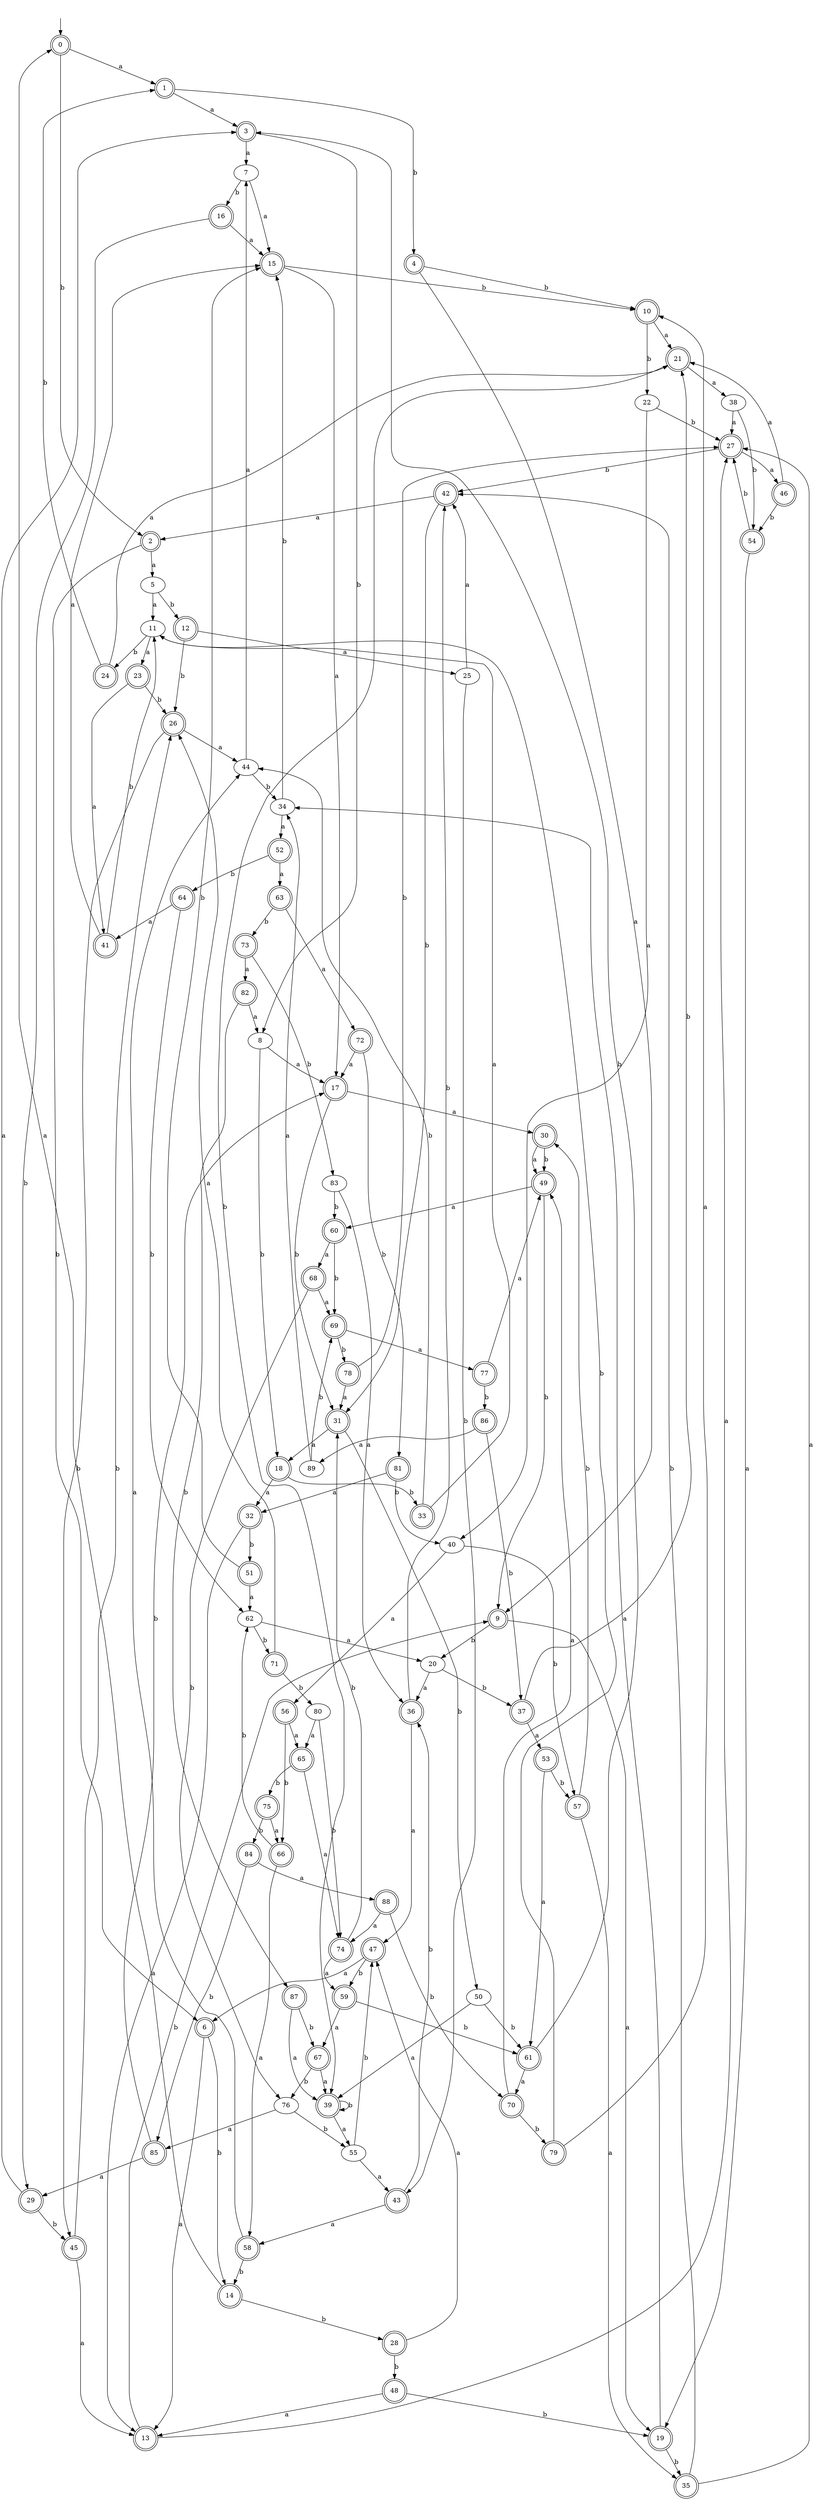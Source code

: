 digraph RandomDFA {
  __start0 [label="", shape=none];
  __start0 -> 0 [label=""];
  0 [shape=circle] [shape=doublecircle]
  0 -> 1 [label="a"]
  0 -> 2 [label="b"]
  1 [shape=doublecircle]
  1 -> 3 [label="a"]
  1 -> 4 [label="b"]
  2 [shape=doublecircle]
  2 -> 5 [label="a"]
  2 -> 6 [label="b"]
  3 [shape=doublecircle]
  3 -> 7 [label="a"]
  3 -> 8 [label="b"]
  4 [shape=doublecircle]
  4 -> 9 [label="a"]
  4 -> 10 [label="b"]
  5
  5 -> 11 [label="a"]
  5 -> 12 [label="b"]
  6 [shape=doublecircle]
  6 -> 13 [label="a"]
  6 -> 14 [label="b"]
  7
  7 -> 15 [label="a"]
  7 -> 16 [label="b"]
  8
  8 -> 17 [label="a"]
  8 -> 18 [label="b"]
  9 [shape=doublecircle]
  9 -> 19 [label="a"]
  9 -> 20 [label="b"]
  10 [shape=doublecircle]
  10 -> 21 [label="a"]
  10 -> 22 [label="b"]
  11
  11 -> 23 [label="a"]
  11 -> 24 [label="b"]
  12 [shape=doublecircle]
  12 -> 25 [label="a"]
  12 -> 26 [label="b"]
  13 [shape=doublecircle]
  13 -> 27 [label="a"]
  13 -> 9 [label="b"]
  14 [shape=doublecircle]
  14 -> 0 [label="a"]
  14 -> 28 [label="b"]
  15 [shape=doublecircle]
  15 -> 17 [label="a"]
  15 -> 10 [label="b"]
  16 [shape=doublecircle]
  16 -> 15 [label="a"]
  16 -> 29 [label="b"]
  17 [shape=doublecircle]
  17 -> 30 [label="a"]
  17 -> 31 [label="b"]
  18 [shape=doublecircle]
  18 -> 32 [label="a"]
  18 -> 33 [label="b"]
  19 [shape=doublecircle]
  19 -> 34 [label="a"]
  19 -> 35 [label="b"]
  20
  20 -> 36 [label="a"]
  20 -> 37 [label="b"]
  21 [shape=doublecircle]
  21 -> 38 [label="a"]
  21 -> 39 [label="b"]
  22
  22 -> 40 [label="a"]
  22 -> 27 [label="b"]
  23 [shape=doublecircle]
  23 -> 41 [label="a"]
  23 -> 26 [label="b"]
  24 [shape=doublecircle]
  24 -> 21 [label="a"]
  24 -> 1 [label="b"]
  25
  25 -> 42 [label="a"]
  25 -> 43 [label="b"]
  26 [shape=doublecircle]
  26 -> 44 [label="a"]
  26 -> 45 [label="b"]
  27 [shape=doublecircle]
  27 -> 46 [label="a"]
  27 -> 42 [label="b"]
  28 [shape=doublecircle]
  28 -> 47 [label="a"]
  28 -> 48 [label="b"]
  29 [shape=doublecircle]
  29 -> 3 [label="a"]
  29 -> 45 [label="b"]
  30 [shape=doublecircle]
  30 -> 49 [label="a"]
  30 -> 49 [label="b"]
  31 [shape=doublecircle]
  31 -> 18 [label="a"]
  31 -> 50 [label="b"]
  32 [shape=doublecircle]
  32 -> 13 [label="a"]
  32 -> 51 [label="b"]
  33 [shape=doublecircle]
  33 -> 11 [label="a"]
  33 -> 44 [label="b"]
  34
  34 -> 52 [label="a"]
  34 -> 15 [label="b"]
  35 [shape=doublecircle]
  35 -> 27 [label="a"]
  35 -> 42 [label="b"]
  36 [shape=doublecircle]
  36 -> 47 [label="a"]
  36 -> 42 [label="b"]
  37 [shape=doublecircle]
  37 -> 53 [label="a"]
  37 -> 21 [label="b"]
  38
  38 -> 27 [label="a"]
  38 -> 54 [label="b"]
  39 [shape=doublecircle]
  39 -> 55 [label="a"]
  39 -> 39 [label="b"]
  40
  40 -> 56 [label="a"]
  40 -> 57 [label="b"]
  41 [shape=doublecircle]
  41 -> 15 [label="a"]
  41 -> 11 [label="b"]
  42 [shape=doublecircle]
  42 -> 2 [label="a"]
  42 -> 31 [label="b"]
  43 [shape=doublecircle]
  43 -> 58 [label="a"]
  43 -> 36 [label="b"]
  44
  44 -> 7 [label="a"]
  44 -> 34 [label="b"]
  45 [shape=doublecircle]
  45 -> 13 [label="a"]
  45 -> 26 [label="b"]
  46 [shape=doublecircle]
  46 -> 21 [label="a"]
  46 -> 54 [label="b"]
  47 [shape=doublecircle]
  47 -> 6 [label="a"]
  47 -> 59 [label="b"]
  48 [shape=doublecircle]
  48 -> 13 [label="a"]
  48 -> 19 [label="b"]
  49 [shape=doublecircle]
  49 -> 60 [label="a"]
  49 -> 9 [label="b"]
  50
  50 -> 39 [label="a"]
  50 -> 61 [label="b"]
  51 [shape=doublecircle]
  51 -> 62 [label="a"]
  51 -> 15 [label="b"]
  52 [shape=doublecircle]
  52 -> 63 [label="a"]
  52 -> 64 [label="b"]
  53 [shape=doublecircle]
  53 -> 61 [label="a"]
  53 -> 57 [label="b"]
  54 [shape=doublecircle]
  54 -> 19 [label="a"]
  54 -> 27 [label="b"]
  55
  55 -> 43 [label="a"]
  55 -> 47 [label="b"]
  56 [shape=doublecircle]
  56 -> 65 [label="a"]
  56 -> 66 [label="b"]
  57 [shape=doublecircle]
  57 -> 35 [label="a"]
  57 -> 30 [label="b"]
  58 [shape=doublecircle]
  58 -> 44 [label="a"]
  58 -> 14 [label="b"]
  59 [shape=doublecircle]
  59 -> 67 [label="a"]
  59 -> 61 [label="b"]
  60 [shape=doublecircle]
  60 -> 68 [label="a"]
  60 -> 69 [label="b"]
  61 [shape=doublecircle]
  61 -> 70 [label="a"]
  61 -> 3 [label="b"]
  62
  62 -> 20 [label="a"]
  62 -> 71 [label="b"]
  63 [shape=doublecircle]
  63 -> 72 [label="a"]
  63 -> 73 [label="b"]
  64 [shape=doublecircle]
  64 -> 41 [label="a"]
  64 -> 62 [label="b"]
  65 [shape=doublecircle]
  65 -> 74 [label="a"]
  65 -> 75 [label="b"]
  66 [shape=doublecircle]
  66 -> 58 [label="a"]
  66 -> 62 [label="b"]
  67 [shape=doublecircle]
  67 -> 39 [label="a"]
  67 -> 76 [label="b"]
  68 [shape=doublecircle]
  68 -> 69 [label="a"]
  68 -> 76 [label="b"]
  69 [shape=doublecircle]
  69 -> 77 [label="a"]
  69 -> 78 [label="b"]
  70 [shape=doublecircle]
  70 -> 49 [label="a"]
  70 -> 79 [label="b"]
  71 [shape=doublecircle]
  71 -> 26 [label="a"]
  71 -> 80 [label="b"]
  72 [shape=doublecircle]
  72 -> 17 [label="a"]
  72 -> 81 [label="b"]
  73 [shape=doublecircle]
  73 -> 82 [label="a"]
  73 -> 83 [label="b"]
  74 [shape=doublecircle]
  74 -> 59 [label="a"]
  74 -> 31 [label="b"]
  75 [shape=doublecircle]
  75 -> 66 [label="a"]
  75 -> 84 [label="b"]
  76
  76 -> 85 [label="a"]
  76 -> 55 [label="b"]
  77 [shape=doublecircle]
  77 -> 49 [label="a"]
  77 -> 86 [label="b"]
  78 [shape=doublecircle]
  78 -> 31 [label="a"]
  78 -> 27 [label="b"]
  79 [shape=doublecircle]
  79 -> 10 [label="a"]
  79 -> 11 [label="b"]
  80
  80 -> 65 [label="a"]
  80 -> 74 [label="b"]
  81 [shape=doublecircle]
  81 -> 32 [label="a"]
  81 -> 40 [label="b"]
  82 [shape=doublecircle]
  82 -> 8 [label="a"]
  82 -> 87 [label="b"]
  83
  83 -> 36 [label="a"]
  83 -> 60 [label="b"]
  84 [shape=doublecircle]
  84 -> 88 [label="a"]
  84 -> 85 [label="b"]
  85 [shape=doublecircle]
  85 -> 29 [label="a"]
  85 -> 17 [label="b"]
  86 [shape=doublecircle]
  86 -> 89 [label="a"]
  86 -> 37 [label="b"]
  87 [shape=doublecircle]
  87 -> 39 [label="a"]
  87 -> 67 [label="b"]
  88 [shape=doublecircle]
  88 -> 74 [label="a"]
  88 -> 70 [label="b"]
  89
  89 -> 34 [label="a"]
  89 -> 69 [label="b"]
}
